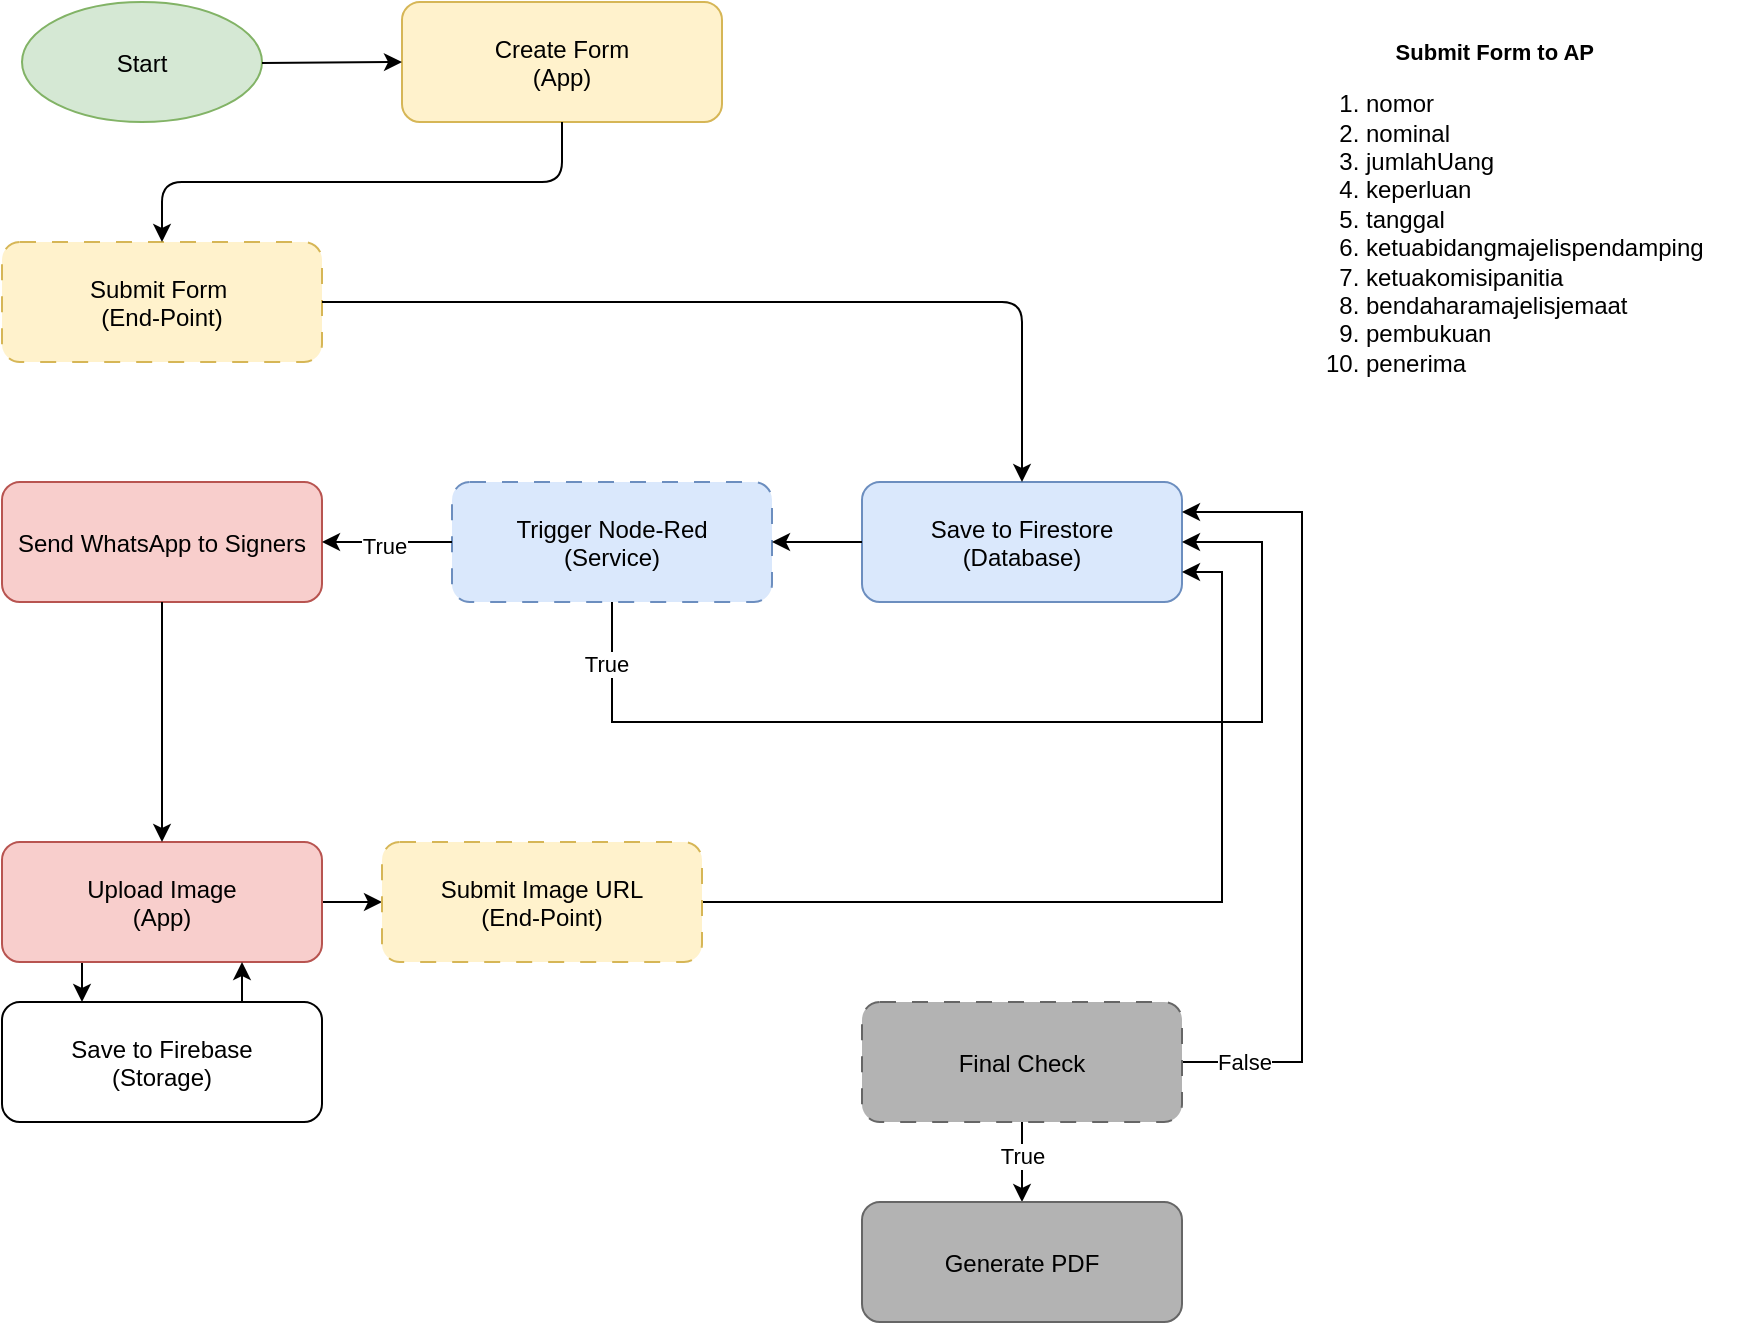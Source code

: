 <mxfile version="26.0.16">
  <diagram name="Page-1" id="0k0p8xCqQLOHbQBMagzz">
    <mxGraphModel dx="910" dy="506" grid="1" gridSize="10" guides="1" tooltips="1" connect="1" arrows="1" fold="1" page="1" pageScale="1" pageWidth="850" pageHeight="1100" math="0" shadow="0">
      <root>
        <mxCell id="0" />
        <mxCell id="1" parent="0" />
        <mxCell id="aDgGIX2eHUsiDJ8qM59B-9" value="Start" style="ellipse;fillColor=#d5e8d4;strokeColor=#82b366;" parent="1" vertex="1">
          <mxGeometry x="130" y="30" width="120" height="60" as="geometry" />
        </mxCell>
        <mxCell id="aDgGIX2eHUsiDJ8qM59B-10" value="Create Form&#xa;(App)" style="rounded=1;fillColor=#fff2cc;strokeColor=#d6b656;" parent="1" vertex="1">
          <mxGeometry x="320" y="30" width="160" height="60" as="geometry" />
        </mxCell>
        <mxCell id="aDgGIX2eHUsiDJ8qM59B-11" value="Submit Form &#xa;(End-Point)" style="rounded=1;fillColor=#fff2cc;strokeColor=#d6b656;dashed=1;dashPattern=8 8;" parent="1" vertex="1">
          <mxGeometry x="120" y="150" width="160" height="60" as="geometry" />
        </mxCell>
        <mxCell id="aDgGIX2eHUsiDJ8qM59B-12" value="Save to Firestore&#xa;(Database)" style="rounded=1;fillColor=#dae8fc;strokeColor=#6c8ebf;" parent="1" vertex="1">
          <mxGeometry x="550" y="270" width="160" height="60" as="geometry" />
        </mxCell>
        <mxCell id="cPocxFOdf4c5zaEAgyfB-9" style="edgeStyle=orthogonalEdgeStyle;rounded=0;orthogonalLoop=1;jettySize=auto;html=1;exitX=0.5;exitY=1;exitDx=0;exitDy=0;entryX=1;entryY=0.5;entryDx=0;entryDy=0;" edge="1" parent="1" source="aDgGIX2eHUsiDJ8qM59B-13" target="aDgGIX2eHUsiDJ8qM59B-12">
          <mxGeometry relative="1" as="geometry">
            <Array as="points">
              <mxPoint x="425" y="390" />
              <mxPoint x="750" y="390" />
              <mxPoint x="750" y="300" />
            </Array>
          </mxGeometry>
        </mxCell>
        <mxCell id="cPocxFOdf4c5zaEAgyfB-17" value="True" style="edgeLabel;html=1;align=center;verticalAlign=middle;resizable=0;points=[];" vertex="1" connectable="0" parent="cPocxFOdf4c5zaEAgyfB-9">
          <mxGeometry x="-0.881" y="-3" relative="1" as="geometry">
            <mxPoint as="offset" />
          </mxGeometry>
        </mxCell>
        <mxCell id="aDgGIX2eHUsiDJ8qM59B-13" value="Trigger Node-Red&#xa;(Service)" style="rounded=1;fillColor=#dae8fc;strokeColor=#6c8ebf;dashed=1;dashPattern=8 8;" parent="1" vertex="1">
          <mxGeometry x="345" y="270" width="160" height="60" as="geometry" />
        </mxCell>
        <mxCell id="aDgGIX2eHUsiDJ8qM59B-14" value="Send WhatsApp to Signers" style="rounded=1;fillColor=#f8cecc;strokeColor=#b85450;" parent="1" vertex="1">
          <mxGeometry x="120" y="270" width="160" height="60" as="geometry" />
        </mxCell>
        <mxCell id="cPocxFOdf4c5zaEAgyfB-24" style="edgeStyle=orthogonalEdgeStyle;rounded=0;orthogonalLoop=1;jettySize=auto;html=1;exitX=1;exitY=0.5;exitDx=0;exitDy=0;entryX=0;entryY=0.5;entryDx=0;entryDy=0;" edge="1" parent="1" source="aDgGIX2eHUsiDJ8qM59B-15" target="cPocxFOdf4c5zaEAgyfB-21">
          <mxGeometry relative="1" as="geometry" />
        </mxCell>
        <mxCell id="cPocxFOdf4c5zaEAgyfB-26" style="edgeStyle=orthogonalEdgeStyle;rounded=0;orthogonalLoop=1;jettySize=auto;html=1;exitX=0.25;exitY=1;exitDx=0;exitDy=0;entryX=0.25;entryY=0;entryDx=0;entryDy=0;" edge="1" parent="1" source="aDgGIX2eHUsiDJ8qM59B-15" target="cPocxFOdf4c5zaEAgyfB-22">
          <mxGeometry relative="1" as="geometry" />
        </mxCell>
        <mxCell id="aDgGIX2eHUsiDJ8qM59B-15" value="Upload Image&#xa;(App)" style="rounded=1;fillColor=#f8cecc;strokeColor=#b85450;" parent="1" vertex="1">
          <mxGeometry x="120" y="450" width="160" height="60" as="geometry" />
        </mxCell>
        <mxCell id="cPocxFOdf4c5zaEAgyfB-4" style="edgeStyle=orthogonalEdgeStyle;rounded=0;orthogonalLoop=1;jettySize=auto;html=1;exitX=0.5;exitY=1;exitDx=0;exitDy=0;entryX=0.5;entryY=0;entryDx=0;entryDy=0;" edge="1" parent="1" source="aDgGIX2eHUsiDJ8qM59B-17" target="cPocxFOdf4c5zaEAgyfB-3">
          <mxGeometry relative="1" as="geometry" />
        </mxCell>
        <mxCell id="cPocxFOdf4c5zaEAgyfB-18" value="True" style="edgeLabel;html=1;align=center;verticalAlign=middle;resizable=0;points=[];" vertex="1" connectable="0" parent="cPocxFOdf4c5zaEAgyfB-4">
          <mxGeometry x="-0.15" relative="1" as="geometry">
            <mxPoint as="offset" />
          </mxGeometry>
        </mxCell>
        <mxCell id="cPocxFOdf4c5zaEAgyfB-8" style="edgeStyle=orthogonalEdgeStyle;rounded=0;orthogonalLoop=1;jettySize=auto;html=1;exitX=1;exitY=0.5;exitDx=0;exitDy=0;entryX=1;entryY=0.25;entryDx=0;entryDy=0;" edge="1" parent="1" source="aDgGIX2eHUsiDJ8qM59B-17" target="aDgGIX2eHUsiDJ8qM59B-12">
          <mxGeometry relative="1" as="geometry">
            <Array as="points">
              <mxPoint x="770" y="560" />
              <mxPoint x="770" y="285" />
            </Array>
          </mxGeometry>
        </mxCell>
        <mxCell id="cPocxFOdf4c5zaEAgyfB-19" value="False" style="edgeLabel;html=1;align=center;verticalAlign=middle;resizable=0;points=[];" vertex="1" connectable="0" parent="cPocxFOdf4c5zaEAgyfB-8">
          <mxGeometry x="-0.846" relative="1" as="geometry">
            <mxPoint as="offset" />
          </mxGeometry>
        </mxCell>
        <mxCell id="aDgGIX2eHUsiDJ8qM59B-17" value="Final Check" style="rounded=1;fillColor=#b3b3b3;strokeColor=#666666;dashed=1;dashPattern=8 8;" parent="1" vertex="1">
          <mxGeometry x="550" y="530" width="160" height="60" as="geometry" />
        </mxCell>
        <mxCell id="aDgGIX2eHUsiDJ8qM59B-18" parent="1" source="aDgGIX2eHUsiDJ8qM59B-9" target="aDgGIX2eHUsiDJ8qM59B-10" edge="1">
          <mxGeometry relative="1" as="geometry" />
        </mxCell>
        <mxCell id="aDgGIX2eHUsiDJ8qM59B-19" style="entryX=0.5;entryY=0;entryDx=0;entryDy=0;exitX=0.5;exitY=1;exitDx=0;exitDy=0;" parent="1" source="aDgGIX2eHUsiDJ8qM59B-10" target="aDgGIX2eHUsiDJ8qM59B-11" edge="1">
          <mxGeometry relative="1" as="geometry">
            <Array as="points">
              <mxPoint x="400" y="120" />
              <mxPoint x="200" y="120" />
            </Array>
          </mxGeometry>
        </mxCell>
        <mxCell id="aDgGIX2eHUsiDJ8qM59B-20" style="exitX=1;exitY=0.5;exitDx=0;exitDy=0;entryX=0.5;entryY=0;entryDx=0;entryDy=0;" parent="1" source="aDgGIX2eHUsiDJ8qM59B-11" target="aDgGIX2eHUsiDJ8qM59B-12" edge="1">
          <mxGeometry relative="1" as="geometry">
            <Array as="points">
              <mxPoint x="630" y="180" />
            </Array>
          </mxGeometry>
        </mxCell>
        <mxCell id="aDgGIX2eHUsiDJ8qM59B-21" parent="1" source="aDgGIX2eHUsiDJ8qM59B-12" target="aDgGIX2eHUsiDJ8qM59B-13" edge="1">
          <mxGeometry relative="1" as="geometry" />
        </mxCell>
        <mxCell id="aDgGIX2eHUsiDJ8qM59B-22" parent="1" source="aDgGIX2eHUsiDJ8qM59B-13" target="aDgGIX2eHUsiDJ8qM59B-14" edge="1">
          <mxGeometry relative="1" as="geometry" />
        </mxCell>
        <mxCell id="cPocxFOdf4c5zaEAgyfB-16" value="True" style="edgeLabel;html=1;align=center;verticalAlign=middle;resizable=0;points=[];" vertex="1" connectable="0" parent="aDgGIX2eHUsiDJ8qM59B-22">
          <mxGeometry x="0.049" y="2" relative="1" as="geometry">
            <mxPoint as="offset" />
          </mxGeometry>
        </mxCell>
        <mxCell id="aDgGIX2eHUsiDJ8qM59B-23" parent="1" source="aDgGIX2eHUsiDJ8qM59B-14" target="aDgGIX2eHUsiDJ8qM59B-15" edge="1">
          <mxGeometry relative="1" as="geometry" />
        </mxCell>
        <mxCell id="cPocxFOdf4c5zaEAgyfB-2" value="&lt;p&gt;&lt;/p&gt;&lt;span style=&quot;font-size: 11px; background-color: transparent; color: light-dark(rgb(0, 0, 0), rgb(255, 255, 255));&quot;&gt;&lt;div style=&quot;text-align: center;&quot;&gt;&lt;span style=&quot;background-color: transparent; color: light-dark(rgb(0, 0, 0), rgb(255, 255, 255));&quot;&gt;&lt;b&gt;Submit Form to AP&lt;/b&gt;&lt;/span&gt;&lt;/div&gt;&lt;/span&gt;&lt;ol&gt;&lt;li&gt;&lt;font&gt;nomor&lt;/font&gt;&lt;/li&gt;&lt;li&gt;&lt;font&gt;nominal&lt;/font&gt;&lt;/li&gt;&lt;li&gt;&lt;font&gt;jumlahUang&lt;/font&gt;&lt;/li&gt;&lt;li&gt;&lt;font&gt;keperluan&lt;/font&gt;&lt;/li&gt;&lt;li&gt;&lt;font&gt;tanggal&lt;/font&gt;&lt;/li&gt;&lt;li&gt;&lt;font&gt;ketuabidangmajelispendamping&lt;/font&gt;&lt;/li&gt;&lt;li&gt;&lt;font&gt;ketuakomisipanitia&lt;/font&gt;&lt;/li&gt;&lt;li&gt;&lt;font&gt;bendaharamajelisjemaat&lt;/font&gt;&lt;/li&gt;&lt;li&gt;&lt;font&gt;pembukuan&lt;/font&gt;&lt;/li&gt;&lt;li&gt;penerima&lt;/li&gt;&lt;/ol&gt;&lt;p&gt;&lt;/p&gt;" style="text;html=1;whiteSpace=wrap;overflow=hidden;rounded=1;" vertex="1" parent="1">
          <mxGeometry x="760" y="30" width="230" height="200" as="geometry" />
        </mxCell>
        <mxCell id="cPocxFOdf4c5zaEAgyfB-3" value="Generate PDF" style="rounded=1;fillColor=#b3b3b3;strokeColor=#666666;" vertex="1" parent="1">
          <mxGeometry x="550" y="630" width="160" height="60" as="geometry" />
        </mxCell>
        <mxCell id="cPocxFOdf4c5zaEAgyfB-23" style="edgeStyle=orthogonalEdgeStyle;rounded=0;orthogonalLoop=1;jettySize=auto;html=1;exitX=1;exitY=0.5;exitDx=0;exitDy=0;entryX=1;entryY=0.75;entryDx=0;entryDy=0;" edge="1" parent="1" source="cPocxFOdf4c5zaEAgyfB-21" target="aDgGIX2eHUsiDJ8qM59B-12">
          <mxGeometry relative="1" as="geometry" />
        </mxCell>
        <mxCell id="cPocxFOdf4c5zaEAgyfB-21" value="Submit Image URL&#xa;(End-Point)" style="rounded=1;fillColor=#fff2cc;strokeColor=#d6b656;dashed=1;dashPattern=8 8;" vertex="1" parent="1">
          <mxGeometry x="310" y="450" width="160" height="60" as="geometry" />
        </mxCell>
        <mxCell id="cPocxFOdf4c5zaEAgyfB-27" style="edgeStyle=orthogonalEdgeStyle;rounded=0;orthogonalLoop=1;jettySize=auto;html=1;exitX=0.75;exitY=0;exitDx=0;exitDy=0;entryX=0.75;entryY=1;entryDx=0;entryDy=0;" edge="1" parent="1" source="cPocxFOdf4c5zaEAgyfB-22" target="aDgGIX2eHUsiDJ8qM59B-15">
          <mxGeometry relative="1" as="geometry" />
        </mxCell>
        <mxCell id="cPocxFOdf4c5zaEAgyfB-22" value="Save to Firebase&#xa;(Storage)" style="rounded=1;fillColor=light-dark(#FFFFFF,#1D293B);strokeColor=light-dark(#000000,#5C79A3);" vertex="1" parent="1">
          <mxGeometry x="120" y="530" width="160" height="60" as="geometry" />
        </mxCell>
      </root>
    </mxGraphModel>
  </diagram>
</mxfile>
